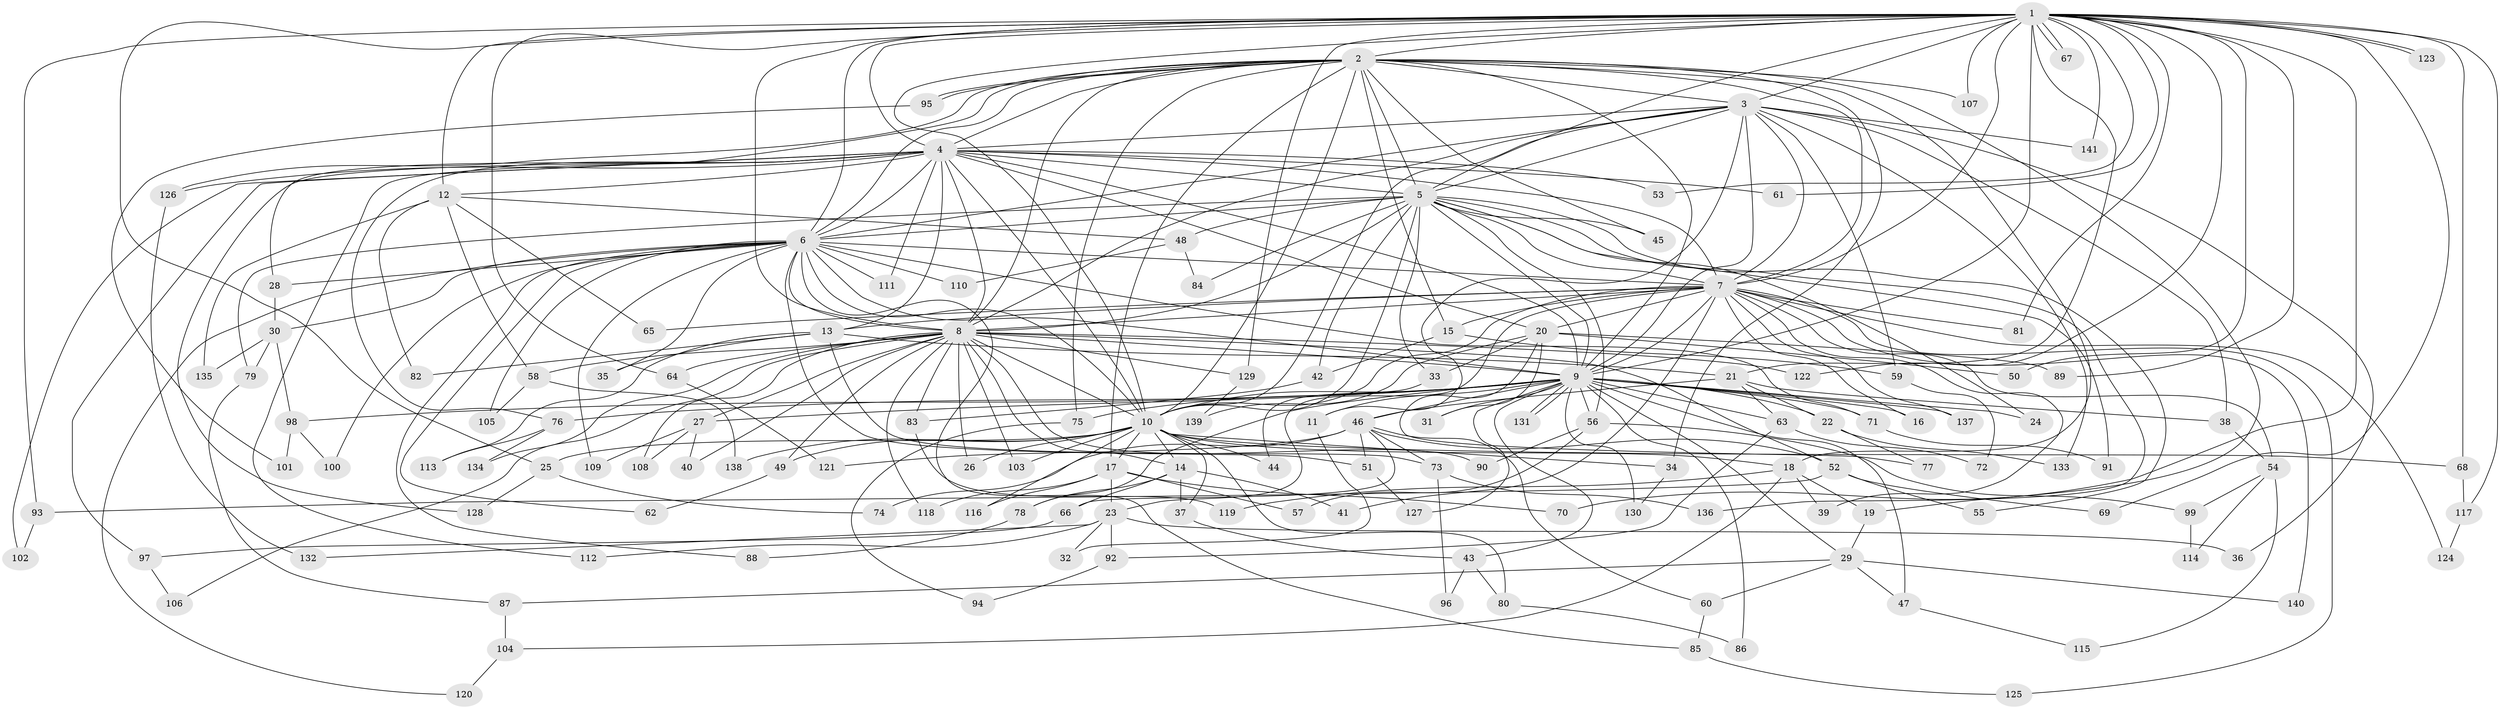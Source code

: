 // Generated by graph-tools (version 1.1) at 2025/01/03/09/25 03:01:27]
// undirected, 141 vertices, 307 edges
graph export_dot {
graph [start="1"]
  node [color=gray90,style=filled];
  1;
  2;
  3;
  4;
  5;
  6;
  7;
  8;
  9;
  10;
  11;
  12;
  13;
  14;
  15;
  16;
  17;
  18;
  19;
  20;
  21;
  22;
  23;
  24;
  25;
  26;
  27;
  28;
  29;
  30;
  31;
  32;
  33;
  34;
  35;
  36;
  37;
  38;
  39;
  40;
  41;
  42;
  43;
  44;
  45;
  46;
  47;
  48;
  49;
  50;
  51;
  52;
  53;
  54;
  55;
  56;
  57;
  58;
  59;
  60;
  61;
  62;
  63;
  64;
  65;
  66;
  67;
  68;
  69;
  70;
  71;
  72;
  73;
  74;
  75;
  76;
  77;
  78;
  79;
  80;
  81;
  82;
  83;
  84;
  85;
  86;
  87;
  88;
  89;
  90;
  91;
  92;
  93;
  94;
  95;
  96;
  97;
  98;
  99;
  100;
  101;
  102;
  103;
  104;
  105;
  106;
  107;
  108;
  109;
  110;
  111;
  112;
  113;
  114;
  115;
  116;
  117;
  118;
  119;
  120;
  121;
  122;
  123;
  124;
  125;
  126;
  127;
  128;
  129;
  130;
  131;
  132;
  133;
  134;
  135;
  136;
  137;
  138;
  139;
  140;
  141;
  1 -- 2;
  1 -- 3;
  1 -- 4;
  1 -- 5;
  1 -- 6;
  1 -- 7;
  1 -- 8;
  1 -- 9;
  1 -- 10;
  1 -- 12;
  1 -- 21;
  1 -- 25;
  1 -- 50;
  1 -- 53;
  1 -- 61;
  1 -- 64;
  1 -- 67;
  1 -- 67;
  1 -- 68;
  1 -- 69;
  1 -- 70;
  1 -- 81;
  1 -- 89;
  1 -- 93;
  1 -- 107;
  1 -- 117;
  1 -- 122;
  1 -- 123;
  1 -- 123;
  1 -- 129;
  1 -- 141;
  2 -- 3;
  2 -- 4;
  2 -- 5;
  2 -- 6;
  2 -- 7;
  2 -- 8;
  2 -- 9;
  2 -- 10;
  2 -- 15;
  2 -- 17;
  2 -- 18;
  2 -- 19;
  2 -- 28;
  2 -- 34;
  2 -- 45;
  2 -- 75;
  2 -- 95;
  2 -- 95;
  2 -- 107;
  2 -- 126;
  3 -- 4;
  3 -- 5;
  3 -- 6;
  3 -- 7;
  3 -- 8;
  3 -- 9;
  3 -- 10;
  3 -- 11;
  3 -- 36;
  3 -- 38;
  3 -- 59;
  3 -- 133;
  3 -- 141;
  4 -- 5;
  4 -- 6;
  4 -- 7;
  4 -- 8;
  4 -- 9;
  4 -- 10;
  4 -- 12;
  4 -- 13;
  4 -- 20;
  4 -- 53;
  4 -- 61;
  4 -- 76;
  4 -- 97;
  4 -- 102;
  4 -- 111;
  4 -- 112;
  4 -- 126;
  4 -- 128;
  5 -- 6;
  5 -- 7;
  5 -- 8;
  5 -- 9;
  5 -- 10;
  5 -- 24;
  5 -- 33;
  5 -- 42;
  5 -- 45;
  5 -- 48;
  5 -- 55;
  5 -- 56;
  5 -- 79;
  5 -- 84;
  5 -- 91;
  5 -- 136;
  6 -- 7;
  6 -- 8;
  6 -- 9;
  6 -- 10;
  6 -- 28;
  6 -- 30;
  6 -- 35;
  6 -- 51;
  6 -- 62;
  6 -- 71;
  6 -- 85;
  6 -- 88;
  6 -- 100;
  6 -- 105;
  6 -- 109;
  6 -- 110;
  6 -- 111;
  6 -- 120;
  7 -- 8;
  7 -- 9;
  7 -- 10;
  7 -- 13;
  7 -- 15;
  7 -- 16;
  7 -- 20;
  7 -- 23;
  7 -- 39;
  7 -- 41;
  7 -- 54;
  7 -- 65;
  7 -- 81;
  7 -- 124;
  7 -- 125;
  7 -- 137;
  7 -- 140;
  8 -- 9;
  8 -- 10;
  8 -- 14;
  8 -- 26;
  8 -- 27;
  8 -- 40;
  8 -- 49;
  8 -- 52;
  8 -- 58;
  8 -- 64;
  8 -- 83;
  8 -- 90;
  8 -- 103;
  8 -- 106;
  8 -- 108;
  8 -- 118;
  8 -- 122;
  8 -- 129;
  8 -- 134;
  9 -- 10;
  9 -- 11;
  9 -- 16;
  9 -- 22;
  9 -- 24;
  9 -- 27;
  9 -- 29;
  9 -- 31;
  9 -- 43;
  9 -- 46;
  9 -- 47;
  9 -- 56;
  9 -- 63;
  9 -- 71;
  9 -- 75;
  9 -- 76;
  9 -- 78;
  9 -- 86;
  9 -- 98;
  9 -- 127;
  9 -- 130;
  9 -- 131;
  9 -- 131;
  9 -- 137;
  10 -- 14;
  10 -- 17;
  10 -- 18;
  10 -- 25;
  10 -- 26;
  10 -- 34;
  10 -- 37;
  10 -- 44;
  10 -- 49;
  10 -- 68;
  10 -- 80;
  10 -- 103;
  10 -- 116;
  10 -- 138;
  11 -- 32;
  12 -- 48;
  12 -- 58;
  12 -- 65;
  12 -- 82;
  12 -- 135;
  13 -- 21;
  13 -- 35;
  13 -- 73;
  13 -- 82;
  13 -- 113;
  14 -- 37;
  14 -- 41;
  14 -- 66;
  14 -- 78;
  15 -- 42;
  15 -- 59;
  17 -- 23;
  17 -- 57;
  17 -- 70;
  17 -- 116;
  17 -- 118;
  18 -- 19;
  18 -- 39;
  18 -- 104;
  18 -- 119;
  19 -- 29;
  20 -- 31;
  20 -- 33;
  20 -- 50;
  20 -- 77;
  20 -- 89;
  20 -- 139;
  21 -- 22;
  21 -- 38;
  21 -- 46;
  21 -- 63;
  22 -- 77;
  22 -- 133;
  23 -- 32;
  23 -- 36;
  23 -- 92;
  23 -- 112;
  23 -- 132;
  25 -- 74;
  25 -- 128;
  27 -- 40;
  27 -- 108;
  27 -- 109;
  28 -- 30;
  29 -- 47;
  29 -- 60;
  29 -- 87;
  29 -- 140;
  30 -- 79;
  30 -- 98;
  30 -- 135;
  33 -- 44;
  34 -- 130;
  37 -- 43;
  38 -- 54;
  42 -- 83;
  43 -- 80;
  43 -- 96;
  46 -- 51;
  46 -- 52;
  46 -- 60;
  46 -- 66;
  46 -- 73;
  46 -- 74;
  46 -- 121;
  47 -- 115;
  48 -- 84;
  48 -- 110;
  49 -- 62;
  51 -- 127;
  52 -- 55;
  52 -- 69;
  52 -- 93;
  54 -- 99;
  54 -- 114;
  54 -- 115;
  56 -- 57;
  56 -- 90;
  56 -- 99;
  58 -- 105;
  58 -- 138;
  59 -- 72;
  60 -- 85;
  63 -- 72;
  63 -- 92;
  64 -- 121;
  66 -- 97;
  68 -- 117;
  71 -- 91;
  73 -- 96;
  73 -- 136;
  75 -- 94;
  76 -- 113;
  76 -- 134;
  78 -- 88;
  79 -- 87;
  80 -- 86;
  83 -- 119;
  85 -- 125;
  87 -- 104;
  92 -- 94;
  93 -- 102;
  95 -- 101;
  97 -- 106;
  98 -- 100;
  98 -- 101;
  99 -- 114;
  104 -- 120;
  117 -- 124;
  126 -- 132;
  129 -- 139;
}
